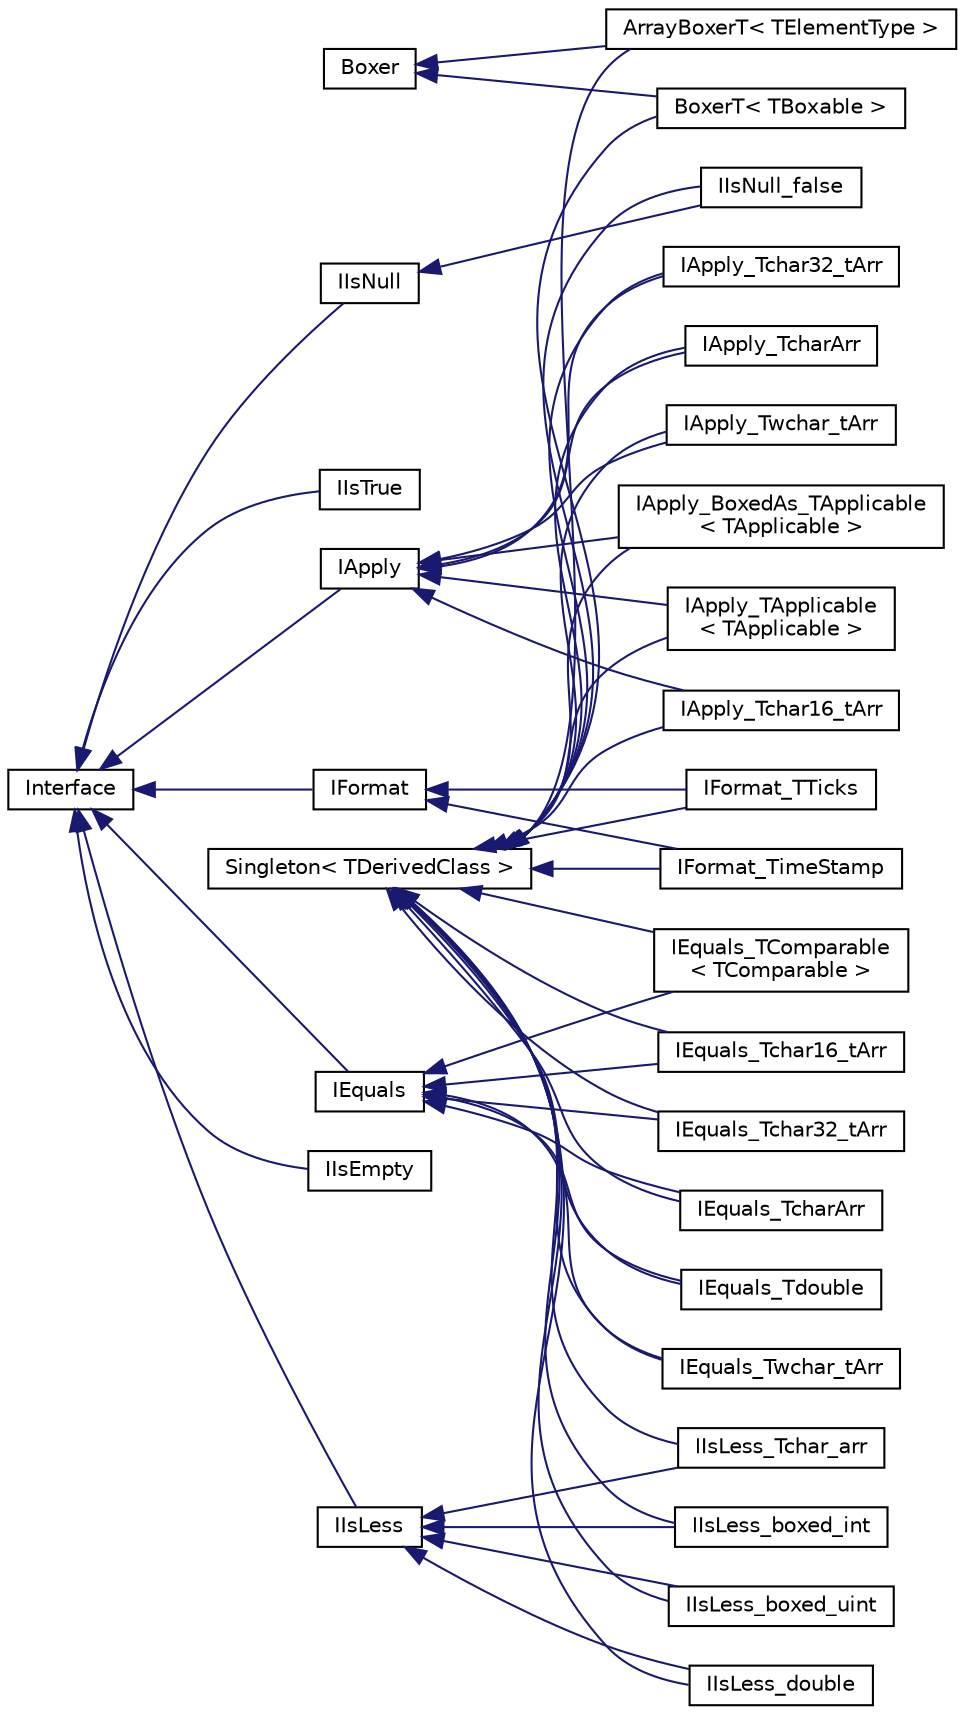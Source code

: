 digraph "Graphical Class Hierarchy"
{
  edge [fontname="Helvetica",fontsize="10",labelfontname="Helvetica",labelfontsize="10"];
  node [fontname="Helvetica",fontsize="10",shape=record];
  rankdir="LR";
  Node273 [label="Boxer",height=0.2,width=0.4,color="black", fillcolor="white", style="filled",URL="$classaworx_1_1lib_1_1boxing_1_1Boxer.html"];
  Node273 -> Node1 [dir="back",color="midnightblue",fontsize="10",style="solid",fontname="Helvetica"];
  Node1 [label="ArrayBoxerT\< TElementType \>",height=0.2,width=0.4,color="black", fillcolor="white", style="filled",URL="$classaworx_1_1lib_1_1boxing_1_1ArrayBoxerT.html"];
  Node273 -> Node2 [dir="back",color="midnightblue",fontsize="10",style="solid",fontname="Helvetica"];
  Node2 [label="BoxerT\< TBoxable \>",height=0.2,width=0.4,color="black", fillcolor="white", style="filled",URL="$classaworx_1_1lib_1_1boxing_1_1BoxerT.html"];
  Node224 [label="Interface",height=0.2,width=0.4,color="black", fillcolor="white", style="filled",URL="$classaworx_1_1lib_1_1boxing_1_1Interface.html"];
  Node224 -> Node225 [dir="back",color="midnightblue",fontsize="10",style="solid",fontname="Helvetica"];
  Node225 [label="IEquals",height=0.2,width=0.4,color="black", fillcolor="white", style="filled",URL="$classaworx_1_1lib_1_1boxing_1_1IEquals.html"];
  Node225 -> Node3 [dir="back",color="midnightblue",fontsize="10",style="solid",fontname="Helvetica"];
  Node3 [label="IEquals_Tchar16_tArr",height=0.2,width=0.4,color="black", fillcolor="white", style="filled",URL="$classaworx_1_1lib_1_1boxing_1_1ftypes_1_1IEquals__Tchar16__tArr.html"];
  Node225 -> Node4 [dir="back",color="midnightblue",fontsize="10",style="solid",fontname="Helvetica"];
  Node4 [label="IEquals_Tchar32_tArr",height=0.2,width=0.4,color="black", fillcolor="white", style="filled",URL="$classaworx_1_1lib_1_1boxing_1_1ftypes_1_1IEquals__Tchar32__tArr.html"];
  Node225 -> Node5 [dir="back",color="midnightblue",fontsize="10",style="solid",fontname="Helvetica"];
  Node5 [label="IEquals_TcharArr",height=0.2,width=0.4,color="black", fillcolor="white", style="filled",URL="$classaworx_1_1lib_1_1boxing_1_1ftypes_1_1IEquals__TcharArr.html"];
  Node225 -> Node6 [dir="back",color="midnightblue",fontsize="10",style="solid",fontname="Helvetica"];
  Node6 [label="IEquals_Tdouble",height=0.2,width=0.4,color="black", fillcolor="white", style="filled",URL="$classaworx_1_1lib_1_1boxing_1_1ftypes_1_1IEquals__Tdouble.html"];
  Node225 -> Node7 [dir="back",color="midnightblue",fontsize="10",style="solid",fontname="Helvetica"];
  Node7 [label="IEquals_Twchar_tArr",height=0.2,width=0.4,color="black", fillcolor="white", style="filled",URL="$classaworx_1_1lib_1_1boxing_1_1ftypes_1_1IEquals__Twchar__tArr.html"];
  Node225 -> Node11 [dir="back",color="midnightblue",fontsize="10",style="solid",fontname="Helvetica"];
  Node11 [label="IEquals_TComparable\l\< TComparable \>",height=0.2,width=0.4,color="black", fillcolor="white", style="filled",URL="$classaworx_1_1lib_1_1boxing_1_1IEquals__TComparable.html"];
  Node224 -> Node226 [dir="back",color="midnightblue",fontsize="10",style="solid",fontname="Helvetica"];
  Node226 [label="IIsEmpty",height=0.2,width=0.4,color="black", fillcolor="white", style="filled",URL="$classaworx_1_1lib_1_1boxing_1_1IIsEmpty.html"];
  Node224 -> Node227 [dir="back",color="midnightblue",fontsize="10",style="solid",fontname="Helvetica"];
  Node227 [label="IIsLess",height=0.2,width=0.4,color="black", fillcolor="white", style="filled",URL="$classaworx_1_1lib_1_1boxing_1_1IIsLess.html"];
  Node227 -> Node8 [dir="back",color="midnightblue",fontsize="10",style="solid",fontname="Helvetica"];
  Node8 [label="IIsLess_boxed_int",height=0.2,width=0.4,color="black", fillcolor="white", style="filled",URL="$classaworx_1_1lib_1_1boxing_1_1ftypes_1_1IIsLess__boxed__int.html"];
  Node227 -> Node9 [dir="back",color="midnightblue",fontsize="10",style="solid",fontname="Helvetica"];
  Node9 [label="IIsLess_boxed_uint",height=0.2,width=0.4,color="black", fillcolor="white", style="filled",URL="$classaworx_1_1lib_1_1boxing_1_1ftypes_1_1IIsLess__boxed__uint.html"];
  Node227 -> Node10 [dir="back",color="midnightblue",fontsize="10",style="solid",fontname="Helvetica"];
  Node10 [label="IIsLess_double",height=0.2,width=0.4,color="black", fillcolor="white", style="filled",URL="$classaworx_1_1lib_1_1boxing_1_1ftypes_1_1IIsLess__double.html"];
  Node227 -> Node19 [dir="back",color="midnightblue",fontsize="10",style="solid",fontname="Helvetica"];
  Node19 [label="IIsLess_Tchar_arr",height=0.2,width=0.4,color="black", fillcolor="white", style="filled",URL="$classaworx_1_1lib_1_1strings_1_1boxing_1_1IIsLess__Tchar__arr.html"];
  Node224 -> Node228 [dir="back",color="midnightblue",fontsize="10",style="solid",fontname="Helvetica"];
  Node228 [label="IIsNull",height=0.2,width=0.4,color="black", fillcolor="white", style="filled",URL="$classaworx_1_1lib_1_1boxing_1_1IIsNull.html"];
  Node228 -> Node12 [dir="back",color="midnightblue",fontsize="10",style="solid",fontname="Helvetica"];
  Node12 [label="IIsNull_false",height=0.2,width=0.4,color="black", fillcolor="white", style="filled",URL="$classaworx_1_1lib_1_1boxing_1_1IIsNull__false.html"];
  Node224 -> Node229 [dir="back",color="midnightblue",fontsize="10",style="solid",fontname="Helvetica"];
  Node229 [label="IIsTrue",height=0.2,width=0.4,color="black", fillcolor="white", style="filled",URL="$classaworx_1_1lib_1_1boxing_1_1IIsTrue.html"];
  Node224 -> Node230 [dir="back",color="midnightblue",fontsize="10",style="solid",fontname="Helvetica"];
  Node230 [label="IApply",height=0.2,width=0.4,color="black", fillcolor="white", style="filled",URL="$classaworx_1_1lib_1_1strings_1_1boxing_1_1IApply.html"];
  Node230 -> Node13 [dir="back",color="midnightblue",fontsize="10",style="solid",fontname="Helvetica"];
  Node13 [label="IApply_BoxedAs_TApplicable\l\< TApplicable \>",height=0.2,width=0.4,color="black", fillcolor="white", style="filled",URL="$classaworx_1_1lib_1_1strings_1_1boxing_1_1IApply__BoxedAs__TApplicable.html"];
  Node230 -> Node14 [dir="back",color="midnightblue",fontsize="10",style="solid",fontname="Helvetica"];
  Node14 [label="IApply_TApplicable\l\< TApplicable \>",height=0.2,width=0.4,color="black", fillcolor="white", style="filled",URL="$classaworx_1_1lib_1_1strings_1_1boxing_1_1IApply__TApplicable.html"];
  Node230 -> Node15 [dir="back",color="midnightblue",fontsize="10",style="solid",fontname="Helvetica"];
  Node15 [label="IApply_Tchar16_tArr",height=0.2,width=0.4,color="black", fillcolor="white", style="filled",URL="$classaworx_1_1lib_1_1strings_1_1boxing_1_1IApply__Tchar16__tArr.html"];
  Node230 -> Node16 [dir="back",color="midnightblue",fontsize="10",style="solid",fontname="Helvetica"];
  Node16 [label="IApply_Tchar32_tArr",height=0.2,width=0.4,color="black", fillcolor="white", style="filled",URL="$classaworx_1_1lib_1_1strings_1_1boxing_1_1IApply__Tchar32__tArr.html"];
  Node230 -> Node17 [dir="back",color="midnightblue",fontsize="10",style="solid",fontname="Helvetica"];
  Node17 [label="IApply_TcharArr",height=0.2,width=0.4,color="black", fillcolor="white", style="filled",URL="$classaworx_1_1lib_1_1strings_1_1boxing_1_1IApply__TcharArr.html"];
  Node230 -> Node18 [dir="back",color="midnightblue",fontsize="10",style="solid",fontname="Helvetica"];
  Node18 [label="IApply_Twchar_tArr",height=0.2,width=0.4,color="black", fillcolor="white", style="filled",URL="$classaworx_1_1lib_1_1strings_1_1boxing_1_1IApply__Twchar__tArr.html"];
  Node224 -> Node231 [dir="back",color="midnightblue",fontsize="10",style="solid",fontname="Helvetica"];
  Node231 [label="IFormat",height=0.2,width=0.4,color="black", fillcolor="white", style="filled",URL="$classaworx_1_1lib_1_1strings_1_1boxing_1_1IFormat.html"];
  Node231 -> Node20 [dir="back",color="midnightblue",fontsize="10",style="solid",fontname="Helvetica"];
  Node20 [label="IFormat_TimeStamp",height=0.2,width=0.4,color="black", fillcolor="white", style="filled",URL="$classaworx_1_1lib_1_1time_1_1IFormat__TimeStamp.html"];
  Node231 -> Node21 [dir="back",color="midnightblue",fontsize="10",style="solid",fontname="Helvetica"];
  Node21 [label="IFormat_TTicks",height=0.2,width=0.4,color="black", fillcolor="white", style="filled",URL="$classaworx_1_1lib_1_1time_1_1IFormat__TTicks.html"];
  Node0 [label="Singleton\< TDerivedClass \>",height=0.2,width=0.4,color="black", fillcolor="white", style="filled",URL="$classaworx_1_1lib_1_1lang_1_1Singleton.html"];
  Node0 -> Node1 [dir="back",color="midnightblue",fontsize="10",style="solid",fontname="Helvetica"];
  Node0 -> Node2 [dir="back",color="midnightblue",fontsize="10",style="solid",fontname="Helvetica"];
  Node0 -> Node3 [dir="back",color="midnightblue",fontsize="10",style="solid",fontname="Helvetica"];
  Node0 -> Node4 [dir="back",color="midnightblue",fontsize="10",style="solid",fontname="Helvetica"];
  Node0 -> Node5 [dir="back",color="midnightblue",fontsize="10",style="solid",fontname="Helvetica"];
  Node0 -> Node6 [dir="back",color="midnightblue",fontsize="10",style="solid",fontname="Helvetica"];
  Node0 -> Node7 [dir="back",color="midnightblue",fontsize="10",style="solid",fontname="Helvetica"];
  Node0 -> Node8 [dir="back",color="midnightblue",fontsize="10",style="solid",fontname="Helvetica"];
  Node0 -> Node9 [dir="back",color="midnightblue",fontsize="10",style="solid",fontname="Helvetica"];
  Node0 -> Node10 [dir="back",color="midnightblue",fontsize="10",style="solid",fontname="Helvetica"];
  Node0 -> Node11 [dir="back",color="midnightblue",fontsize="10",style="solid",fontname="Helvetica"];
  Node0 -> Node12 [dir="back",color="midnightblue",fontsize="10",style="solid",fontname="Helvetica"];
  Node0 -> Node13 [dir="back",color="midnightblue",fontsize="10",style="solid",fontname="Helvetica"];
  Node0 -> Node14 [dir="back",color="midnightblue",fontsize="10",style="solid",fontname="Helvetica"];
  Node0 -> Node15 [dir="back",color="midnightblue",fontsize="10",style="solid",fontname="Helvetica"];
  Node0 -> Node16 [dir="back",color="midnightblue",fontsize="10",style="solid",fontname="Helvetica"];
  Node0 -> Node17 [dir="back",color="midnightblue",fontsize="10",style="solid",fontname="Helvetica"];
  Node0 -> Node18 [dir="back",color="midnightblue",fontsize="10",style="solid",fontname="Helvetica"];
  Node0 -> Node19 [dir="back",color="midnightblue",fontsize="10",style="solid",fontname="Helvetica"];
  Node0 -> Node20 [dir="back",color="midnightblue",fontsize="10",style="solid",fontname="Helvetica"];
  Node0 -> Node21 [dir="back",color="midnightblue",fontsize="10",style="solid",fontname="Helvetica"];
}
